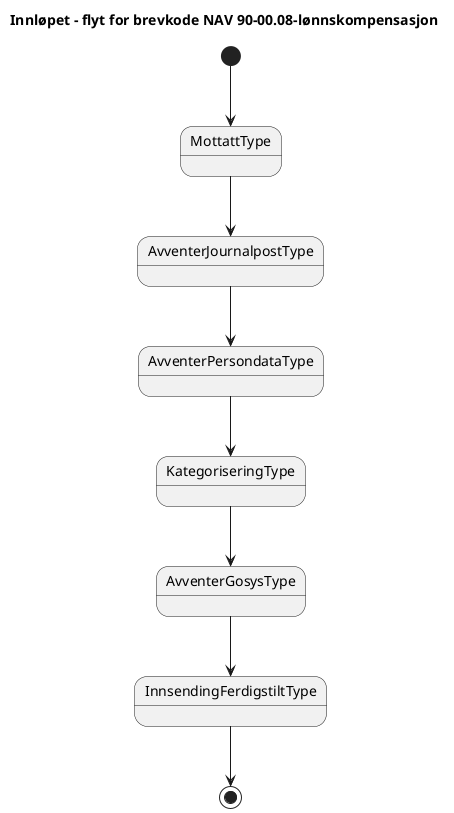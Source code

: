 @startuml
title 
Innløpet – flyt for brevkode NAV 90-00.08-lønnskompensasjon
end title           
[*]-->MottattType 
MottattType --> AvventerJournalpostType
AvventerJournalpostType --> AvventerPersondataType
AvventerPersondataType --> KategoriseringType
KategoriseringType --> AvventerGosysType
AvventerGosysType --> InnsendingFerdigstiltType
InnsendingFerdigstiltType--> [*]
@enduml